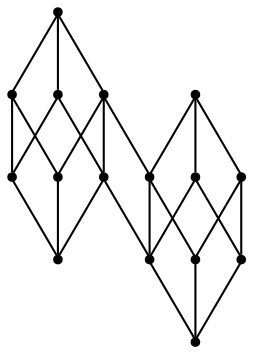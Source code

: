 graph {
  node [shape=point,comment="{\"directed\":false,\"doi\":\"10.4230/LIPIcs.GD.2024.30\",\"figure\":\"14 (5)\"}"]

  v0 [pos="730.7678686777671,2416.1627446455677"]
  v1 [pos="1197.5589368663104,2416.158675490226"]
  v2 [pos="680.7500235055832,2366.160963810123"]
  v3 [pos="1147.5452890171662,2366.1609638101236"]
  v4 [pos="1197.5589368663104,2282.8246624177164"]
  v5 [pos="1064.1889654846784,2282.8246624177164"]
  v6 [pos="1064.1889654846784,2416.1627446455673"]
  v7 [pos="1147.5452890171662,2232.822881582272"]
  v8 [pos="1014.1751904439269,2232.822881582272"]
  v9 [pos="1014.1751904439269,2366.160963810123"]
  v10 [pos="730.7637985463348,2282.8246624177164"]
  v11 [pos="597.396879763277,2282.8246624177164"]
  v12 [pos="597.396879763277,2416.1627446455673"]
  v13 [pos="680.7500235055832,2232.822881582272"]
  v14 [pos="547.3831047225254,2232.8144889493806"]
  v15 [pos="547.3831047225254,2366.160963810123"]

  v0 -- v1 [id="-1",pos="730.7678686777671,2416.1627446455677 873.3988835693872,2438.3844019650955 1028.9958745009997,2438.3844019650955 1197.5589368663104,2416.158675490226"]
  v2 -- v3 [id="-2",pos="680.7500235055832,2366.160963810123 823.3892422558715,2388.3866902849927 978.9862967832878,2388.3866902849927 1147.5452890171662,2366.1609638101236"]
  v4 -- v1 [id="-3",pos="1197.5589368663104,2282.8246624177164 1197.5589368663104,2416.158675490226 1197.5589368663104,2416.158675490226 1197.5589368663104,2416.158675490226"]
  v15 -- v12 [id="-4",pos="547.3831047225254,2366.160963810123 597.396879763277,2416.1627446455673 597.396879763277,2416.1627446455673 597.396879763277,2416.1627446455673"]
  v14 -- v11 [id="-5",pos="547.3831047225254,2232.8144889493806 597.396879763277,2282.8246624177164 597.396879763277,2282.8246624177164 597.396879763277,2282.8246624177164"]
  v14 -- v15 [id="-6",pos="547.3831047225254,2232.8144889493806 547.3831047225254,2366.160963810123 547.3831047225254,2366.160963810123 547.3831047225254,2366.160963810123"]
  v11 -- v12 [id="-7",pos="597.396879763277,2282.8246624177164 597.396879763277,2416.1627446455673 597.396879763277,2416.1627446455673 597.396879763277,2416.1627446455673"]
  v4 -- v5 [id="-8",pos="1197.5589368663104,2282.8246624177164 1064.1889654846784,2282.8246624177164 1064.1889654846784,2282.8246624177164 1064.1889654846784,2282.8246624177164"]
  v2 -- v15 [id="-9",pos="680.7500235055832,2366.160963810123 547.3831047225254,2366.160963810123 547.3831047225254,2366.160963810123 547.3831047225254,2366.160963810123"]
  v2 -- v0 [id="-10",pos="680.7500235055832,2366.160963810123 730.7678686777671,2416.1627446455677 730.7678686777671,2416.1627446455677 730.7678686777671,2416.1627446455677"]
  v13 -- v2 [id="-11",pos="680.7500235055832,2232.822881582272 680.7500235055832,2366.160963810123 680.7500235055832,2366.160963810123 680.7500235055832,2366.160963810123"]
  v13 -- v14 [id="-12",pos="680.7500235055832,2232.822881582272 547.3831047225254,2232.8144889493806 547.3831047225254,2232.8144889493806 547.3831047225254,2232.8144889493806"]
  v13 -- v10 [id="-13",pos="680.7500235055832,2232.822881582272 730.7637985463348,2282.8246624177164 730.7637985463348,2282.8246624177164 730.7637985463348,2282.8246624177164"]
  v1 -- v6 [id="-14",pos="1197.5589368663104,2416.158675490226 1064.1889654846784,2416.1627446455673 1064.1889654846784,2416.1627446455673 1064.1889654846784,2416.1627446455673"]
  v7 -- v8 [id="-15",pos="1147.5452890171662,2232.822881582272 1014.1751904439269,2232.822881582272 1014.1751904439269,2232.822881582272 1014.1751904439269,2232.822881582272"]
  v3 -- v9 [id="-16",pos="1147.5452890171662,2366.1609638101236 1014.1751904439269,2366.160963810123 1014.1751904439269,2366.160963810123 1014.1751904439269,2366.160963810123"]
  v0 -- v12 [id="-17",pos="730.7678686777671,2416.1627446455677 597.396879763277,2416.1627446455673 597.396879763277,2416.1627446455673 597.396879763277,2416.1627446455673"]
  v10 -- v11 [id="-18",pos="730.7637985463348,2282.8246624177164 597.396879763277,2282.8246624177164 597.396879763277,2282.8246624177164 597.396879763277,2282.8246624177164"]
  v10 -- v0 [id="-19",pos="730.7637985463348,2282.8246624177164 730.7678686777671,2416.1627446455677 730.7678686777671,2416.1627446455677 730.7678686777671,2416.1627446455677"]
  v7 -- v3 [id="-20",pos="1147.5452890171662,2232.822881582272 1147.5452890171662,2366.1609638101236 1147.5452890171662,2366.1609638101236 1147.5452890171662,2366.1609638101236"]
  v7 -- v4 [id="-21",pos="1147.5452890171662,2232.822881582272 1197.5589368663104,2282.8246624177164 1197.5589368663104,2282.8246624177164 1197.5589368663104,2282.8246624177164"]
  v3 -- v1 [id="-22",pos="1147.5452890171662,2366.1609638101236 1197.5589368663104,2416.158675490226 1197.5589368663104,2416.158675490226 1197.5589368663104,2416.158675490226"]
  v5 -- v6 [id="-23",pos="1064.1889654846784,2282.8246624177164 1064.1889654846784,2416.1627446455673 1064.1889654846784,2416.1627446455673 1064.1889654846784,2416.1627446455673"]
  v8 -- v5 [id="-24",pos="1014.1751904439269,2232.822881582272 1064.1889654846784,2282.8246624177164 1064.1889654846784,2282.8246624177164 1064.1889654846784,2282.8246624177164"]
  v9 -- v6 [id="-25",pos="1014.1751904439269,2366.160963810123 1064.1889654846784,2416.1627446455673 1064.1889654846784,2416.1627446455673 1064.1889654846784,2416.1627446455673"]
  v8 -- v9 [id="-26",pos="1014.1751904439269,2232.822881582272 1014.1751904439269,2366.160963810123 1014.1751904439269,2366.160963810123 1014.1751904439269,2366.160963810123"]
}